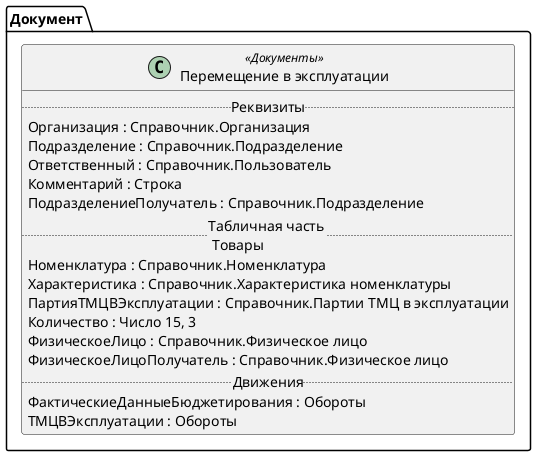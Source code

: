﻿@startuml ПеремещениеВЭксплуатации
'!include templates.wsd
'..\include templates.wsd
class Документ.ПеремещениеВЭксплуатации as "Перемещение в эксплуатации" <<Документы>>
{
..Реквизиты..
Организация : Справочник.Организация
Подразделение : Справочник.Подразделение
Ответственный : Справочник.Пользователь
Комментарий : Строка
ПодразделениеПолучатель : Справочник.Подразделение
..Табличная часть \n Товары..
Номенклатура : Справочник.Номенклатура
Характеристика : Справочник.Характеристика номенклатуры
ПартияТМЦВЭксплуатации : Справочник.Партии ТМЦ в эксплуатации
Количество : Число 15, 3
ФизическоеЛицо : Справочник.Физическое лицо
ФизическоеЛицоПолучатель : Справочник.Физическое лицо
..Движения..
ФактическиеДанныеБюджетирования : Обороты
ТМЦВЭксплуатации : Обороты
}
@enduml
